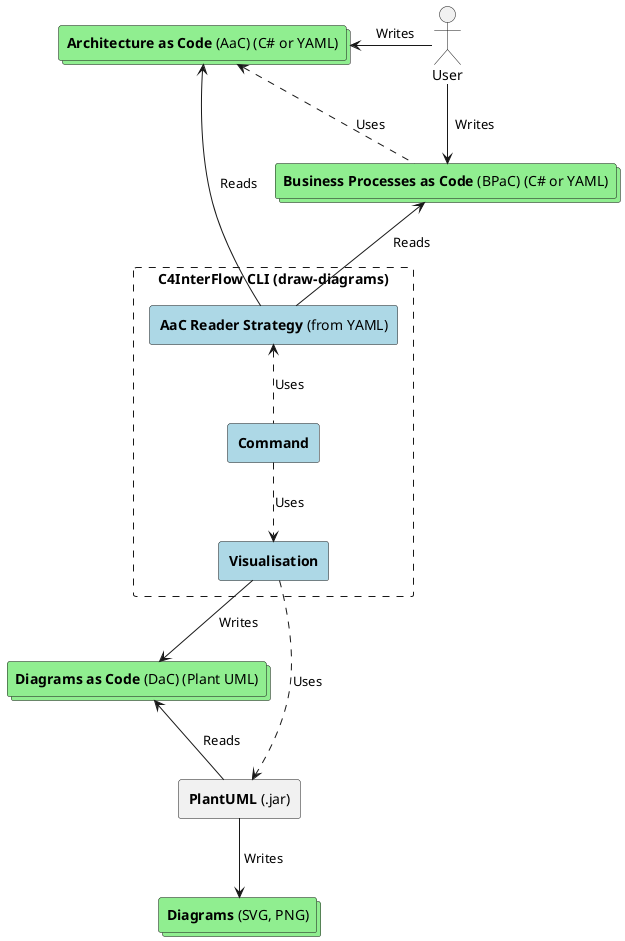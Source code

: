 @startuml

<style>
collections {
    BackgroundColor lightgreen
}

rectangle {
    .c4interflow {
        BackgroundColor lightblue
    }
}
</style>
hide <<c4interflow>> stereotype

actor "User" as User2

together {
    collections  "**Business Processes as Code** (BPaC) (C# or YAML)" as BusinessProcessesAsCode
    collections  "**Architecture as Code** (AaC) (C# or YAML)" as ArchitectureAsCode

    BusinessProcessesAsCode .left.> ArchitectureAsCode : Uses 
}


rectangle "C4InterFlow CLI (draw-diagrams)" #line.dashed {
    rectangle "**AaC Reader Strategy** (from YAML)" <<c4interflow>> as AaCReaderStrategy
    rectangle "**Visualisation**" <<c4interflow>> as Visualisation 
    rectangle "**Command**" <<c4interflow>> as Command 
}

rectangle "**PlantUML** (.jar)" as PlantUMLJava
collections  "**Diagrams as Code** (DaC) (Plant UML)" as DiagramsAsCodePlantUML
collections  "**Diagrams** (SVG, PNG)" as Diagrams

User2 -left-> ArchitectureAsCode : "  Writes"

User2 -down-> BusinessProcessesAsCode : "  Writes"


AaCReaderStrategy -up-> ArchitectureAsCode : "  Reads"
AaCReaderStrategy -up-> BusinessProcessesAsCode  : "  Reads"
Command .down.> Visualisation : Uses
Command .up.> AaCReaderStrategy : Uses
Visualisation -down-> DiagramsAsCodePlantUML : " Writes"

PlantUMLJava -up-> DiagramsAsCodePlantUML : "  Reads"
PlantUMLJava -down-> Diagrams : " Writes"

Visualisation ..> PlantUMLJava : Uses

@enduml